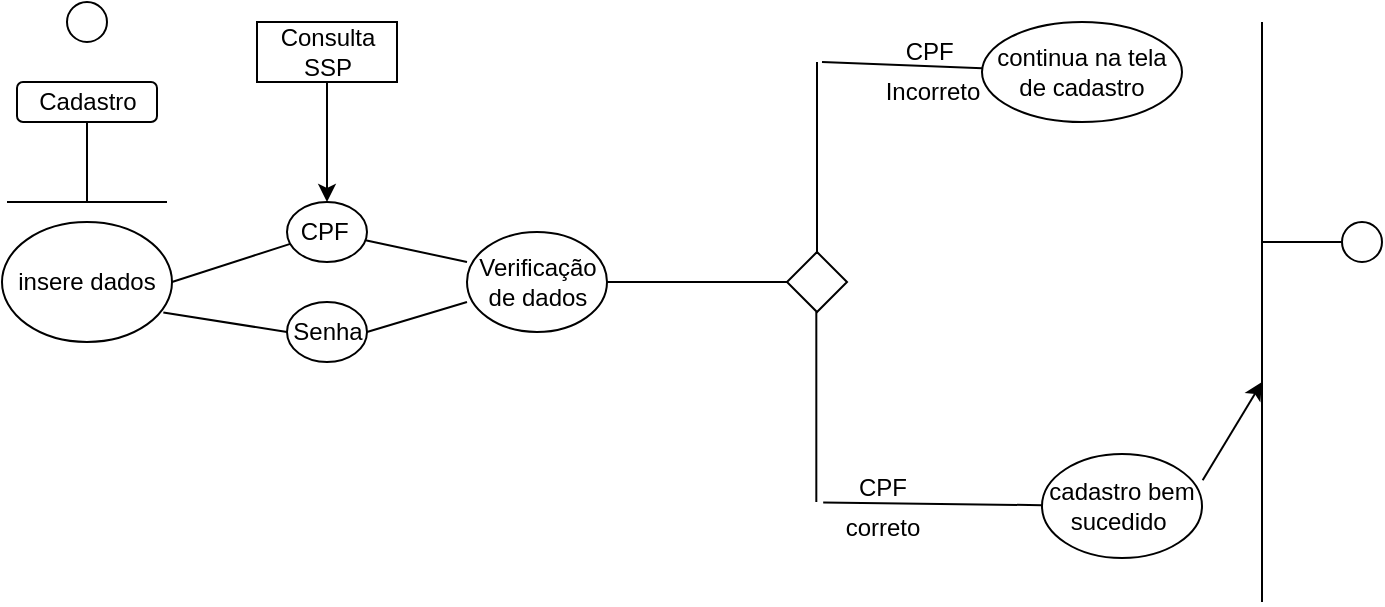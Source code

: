 <mxfile version="22.0.8" type="device">
  <diagram name="Página-1" id="Eq5kTXzSdocYtyho2q14">
    <mxGraphModel dx="928" dy="500" grid="1" gridSize="10" guides="1" tooltips="1" connect="1" arrows="1" fold="1" page="1" pageScale="1" pageWidth="827" pageHeight="1169" math="0" shadow="0">
      <root>
        <mxCell id="0" />
        <mxCell id="1" parent="0" />
        <mxCell id="qreE5Q_pIXYyZC-7umUG-2" value="" style="ellipse;whiteSpace=wrap;html=1;aspect=fixed;" vertex="1" parent="1">
          <mxGeometry x="132.5" y="110" width="20" height="20" as="geometry" />
        </mxCell>
        <mxCell id="qreE5Q_pIXYyZC-7umUG-10" value="Cadastro" style="rounded=1;whiteSpace=wrap;html=1;" vertex="1" parent="1">
          <mxGeometry x="107.5" y="150" width="70" height="20" as="geometry" />
        </mxCell>
        <mxCell id="qreE5Q_pIXYyZC-7umUG-11" value="" style="endArrow=none;html=1;rounded=0;" edge="1" parent="1">
          <mxGeometry width="50" height="50" relative="1" as="geometry">
            <mxPoint x="102.5" y="210" as="sourcePoint" />
            <mxPoint x="182.5" y="210" as="targetPoint" />
          </mxGeometry>
        </mxCell>
        <mxCell id="qreE5Q_pIXYyZC-7umUG-13" value="insere dados" style="ellipse;whiteSpace=wrap;html=1;" vertex="1" parent="1">
          <mxGeometry x="100" y="220" width="85" height="60" as="geometry" />
        </mxCell>
        <mxCell id="qreE5Q_pIXYyZC-7umUG-14" value="" style="endArrow=none;html=1;rounded=0;entryX=0.5;entryY=1;entryDx=0;entryDy=0;" edge="1" parent="1" target="qreE5Q_pIXYyZC-7umUG-10">
          <mxGeometry width="50" height="50" relative="1" as="geometry">
            <mxPoint x="142.5" y="210" as="sourcePoint" />
            <mxPoint x="152.5" y="190" as="targetPoint" />
          </mxGeometry>
        </mxCell>
        <mxCell id="qreE5Q_pIXYyZC-7umUG-15" value="CPF&amp;nbsp;" style="ellipse;whiteSpace=wrap;html=1;" vertex="1" parent="1">
          <mxGeometry x="242.5" y="210" width="40" height="30" as="geometry" />
        </mxCell>
        <mxCell id="qreE5Q_pIXYyZC-7umUG-23" value="Senha" style="ellipse;whiteSpace=wrap;html=1;" vertex="1" parent="1">
          <mxGeometry x="242.5" y="260" width="40" height="30" as="geometry" />
        </mxCell>
        <mxCell id="qreE5Q_pIXYyZC-7umUG-25" value="Consulta SSP" style="rounded=0;whiteSpace=wrap;html=1;" vertex="1" parent="1">
          <mxGeometry x="227.5" y="120" width="70" height="30" as="geometry" />
        </mxCell>
        <mxCell id="qreE5Q_pIXYyZC-7umUG-26" value="" style="endArrow=none;html=1;rounded=0;exitX=1;exitY=0.5;exitDx=0;exitDy=0;" edge="1" parent="1" source="qreE5Q_pIXYyZC-7umUG-13" target="qreE5Q_pIXYyZC-7umUG-15">
          <mxGeometry width="50" height="50" relative="1" as="geometry">
            <mxPoint x="352.5" y="260" as="sourcePoint" />
            <mxPoint x="402.5" y="210" as="targetPoint" />
          </mxGeometry>
        </mxCell>
        <mxCell id="qreE5Q_pIXYyZC-7umUG-27" value="" style="endArrow=none;html=1;rounded=0;exitX=0.949;exitY=0.755;exitDx=0;exitDy=0;exitPerimeter=0;entryX=0;entryY=0.5;entryDx=0;entryDy=0;" edge="1" parent="1" source="qreE5Q_pIXYyZC-7umUG-13" target="qreE5Q_pIXYyZC-7umUG-23">
          <mxGeometry width="50" height="50" relative="1" as="geometry">
            <mxPoint x="190.5" y="243" as="sourcePoint" />
            <mxPoint x="252.5" y="252" as="targetPoint" />
          </mxGeometry>
        </mxCell>
        <mxCell id="qreE5Q_pIXYyZC-7umUG-30" value="" style="endArrow=classic;html=1;rounded=0;" edge="1" parent="1" source="qreE5Q_pIXYyZC-7umUG-25" target="qreE5Q_pIXYyZC-7umUG-15">
          <mxGeometry width="50" height="50" relative="1" as="geometry">
            <mxPoint x="352.5" y="260" as="sourcePoint" />
            <mxPoint x="402.5" y="210" as="targetPoint" />
          </mxGeometry>
        </mxCell>
        <mxCell id="qreE5Q_pIXYyZC-7umUG-31" value="" style="endArrow=none;html=1;rounded=0;" edge="1" parent="1" source="qreE5Q_pIXYyZC-7umUG-15">
          <mxGeometry width="50" height="50" relative="1" as="geometry">
            <mxPoint x="352.5" y="260" as="sourcePoint" />
            <mxPoint x="332.5" y="240" as="targetPoint" />
          </mxGeometry>
        </mxCell>
        <mxCell id="qreE5Q_pIXYyZC-7umUG-32" value="" style="endArrow=none;html=1;rounded=0;exitX=1;exitY=0.5;exitDx=0;exitDy=0;" edge="1" parent="1" source="qreE5Q_pIXYyZC-7umUG-23">
          <mxGeometry width="50" height="50" relative="1" as="geometry">
            <mxPoint x="352.5" y="260" as="sourcePoint" />
            <mxPoint x="332.5" y="260" as="targetPoint" />
          </mxGeometry>
        </mxCell>
        <mxCell id="qreE5Q_pIXYyZC-7umUG-33" value="Verificação de dados" style="ellipse;whiteSpace=wrap;html=1;" vertex="1" parent="1">
          <mxGeometry x="332.5" y="225" width="70" height="50" as="geometry" />
        </mxCell>
        <mxCell id="qreE5Q_pIXYyZC-7umUG-35" value="" style="rhombus;whiteSpace=wrap;html=1;" vertex="1" parent="1">
          <mxGeometry x="492.5" y="235" width="30" height="30" as="geometry" />
        </mxCell>
        <mxCell id="qreE5Q_pIXYyZC-7umUG-36" value="" style="endArrow=none;html=1;rounded=0;entryX=0;entryY=0.5;entryDx=0;entryDy=0;exitX=1;exitY=0.5;exitDx=0;exitDy=0;" edge="1" parent="1" source="qreE5Q_pIXYyZC-7umUG-33" target="qreE5Q_pIXYyZC-7umUG-35">
          <mxGeometry width="50" height="50" relative="1" as="geometry">
            <mxPoint x="352.5" y="260" as="sourcePoint" />
            <mxPoint x="402.5" y="210" as="targetPoint" />
          </mxGeometry>
        </mxCell>
        <mxCell id="qreE5Q_pIXYyZC-7umUG-37" value="" style="endArrow=none;html=1;rounded=0;exitX=0.5;exitY=0;exitDx=0;exitDy=0;" edge="1" parent="1" source="qreE5Q_pIXYyZC-7umUG-35">
          <mxGeometry width="50" height="50" relative="1" as="geometry">
            <mxPoint x="352.5" y="260" as="sourcePoint" />
            <mxPoint x="507.5" y="140" as="targetPoint" />
          </mxGeometry>
        </mxCell>
        <mxCell id="qreE5Q_pIXYyZC-7umUG-38" value="" style="endArrow=none;html=1;rounded=0;exitX=0.5;exitY=0;exitDx=0;exitDy=0;" edge="1" parent="1">
          <mxGeometry width="50" height="50" relative="1" as="geometry">
            <mxPoint x="507.16" y="360" as="sourcePoint" />
            <mxPoint x="507.16" y="265" as="targetPoint" />
          </mxGeometry>
        </mxCell>
        <mxCell id="qreE5Q_pIXYyZC-7umUG-39" value="continua na tela de cadastro" style="ellipse;whiteSpace=wrap;html=1;" vertex="1" parent="1">
          <mxGeometry x="590" y="120" width="100" height="50" as="geometry" />
        </mxCell>
        <mxCell id="qreE5Q_pIXYyZC-7umUG-40" value="" style="endArrow=none;html=1;rounded=0;" edge="1" parent="1" target="qreE5Q_pIXYyZC-7umUG-39">
          <mxGeometry width="50" height="50" relative="1" as="geometry">
            <mxPoint x="510" y="140" as="sourcePoint" />
            <mxPoint x="530" y="240" as="targetPoint" />
            <Array as="points">
              <mxPoint x="510" y="140" />
            </Array>
          </mxGeometry>
        </mxCell>
        <mxCell id="qreE5Q_pIXYyZC-7umUG-41" value="CPF&amp;nbsp;&lt;br&gt;" style="text;html=1;align=center;verticalAlign=middle;resizable=0;points=[];autosize=1;strokeColor=none;fillColor=none;" vertex="1" parent="1">
          <mxGeometry x="540" y="120" width="50" height="30" as="geometry" />
        </mxCell>
        <mxCell id="qreE5Q_pIXYyZC-7umUG-42" value="Incorreto" style="text;html=1;align=center;verticalAlign=middle;resizable=0;points=[];autosize=1;strokeColor=none;fillColor=none;" vertex="1" parent="1">
          <mxGeometry x="530" y="140" width="70" height="30" as="geometry" />
        </mxCell>
        <mxCell id="qreE5Q_pIXYyZC-7umUG-48" value="CPF" style="text;html=1;align=center;verticalAlign=middle;resizable=0;points=[];autosize=1;strokeColor=none;fillColor=none;" vertex="1" parent="1">
          <mxGeometry x="515" y="338" width="50" height="30" as="geometry" />
        </mxCell>
        <mxCell id="qreE5Q_pIXYyZC-7umUG-50" value="correto&lt;br&gt;" style="text;html=1;align=center;verticalAlign=middle;resizable=0;points=[];autosize=1;strokeColor=none;fillColor=none;" vertex="1" parent="1">
          <mxGeometry x="510" y="358" width="60" height="30" as="geometry" />
        </mxCell>
        <mxCell id="qreE5Q_pIXYyZC-7umUG-57" value="" style="endArrow=none;html=1;rounded=0;exitX=0.01;exitY=0.074;exitDx=0;exitDy=0;exitPerimeter=0;" edge="1" parent="1" source="qreE5Q_pIXYyZC-7umUG-50" target="qreE5Q_pIXYyZC-7umUG-56">
          <mxGeometry width="50" height="50" relative="1" as="geometry">
            <mxPoint x="511" y="360" as="sourcePoint" />
            <mxPoint x="660" y="360" as="targetPoint" />
          </mxGeometry>
        </mxCell>
        <mxCell id="qreE5Q_pIXYyZC-7umUG-56" value="cadastro bem sucedido&amp;nbsp;" style="ellipse;whiteSpace=wrap;html=1;" vertex="1" parent="1">
          <mxGeometry x="620" y="336" width="80" height="52" as="geometry" />
        </mxCell>
        <mxCell id="qreE5Q_pIXYyZC-7umUG-58" value="" style="endArrow=none;html=1;rounded=0;" edge="1" parent="1">
          <mxGeometry width="50" height="50" relative="1" as="geometry">
            <mxPoint x="730" y="410" as="sourcePoint" />
            <mxPoint x="730" y="120" as="targetPoint" />
          </mxGeometry>
        </mxCell>
        <mxCell id="qreE5Q_pIXYyZC-7umUG-59" value="" style="endArrow=none;html=1;rounded=0;" edge="1" parent="1">
          <mxGeometry width="50" height="50" relative="1" as="geometry">
            <mxPoint x="730" y="230" as="sourcePoint" />
            <mxPoint x="770" y="230" as="targetPoint" />
          </mxGeometry>
        </mxCell>
        <mxCell id="qreE5Q_pIXYyZC-7umUG-60" value="" style="ellipse;whiteSpace=wrap;html=1;aspect=fixed;" vertex="1" parent="1">
          <mxGeometry x="770" y="220" width="20" height="20" as="geometry" />
        </mxCell>
        <mxCell id="qreE5Q_pIXYyZC-7umUG-61" value="" style="endArrow=classic;html=1;rounded=0;exitX=1.004;exitY=0.253;exitDx=0;exitDy=0;exitPerimeter=0;" edge="1" parent="1" source="qreE5Q_pIXYyZC-7umUG-56">
          <mxGeometry width="50" height="50" relative="1" as="geometry">
            <mxPoint x="400" y="230" as="sourcePoint" />
            <mxPoint x="730" y="300" as="targetPoint" />
          </mxGeometry>
        </mxCell>
      </root>
    </mxGraphModel>
  </diagram>
</mxfile>
